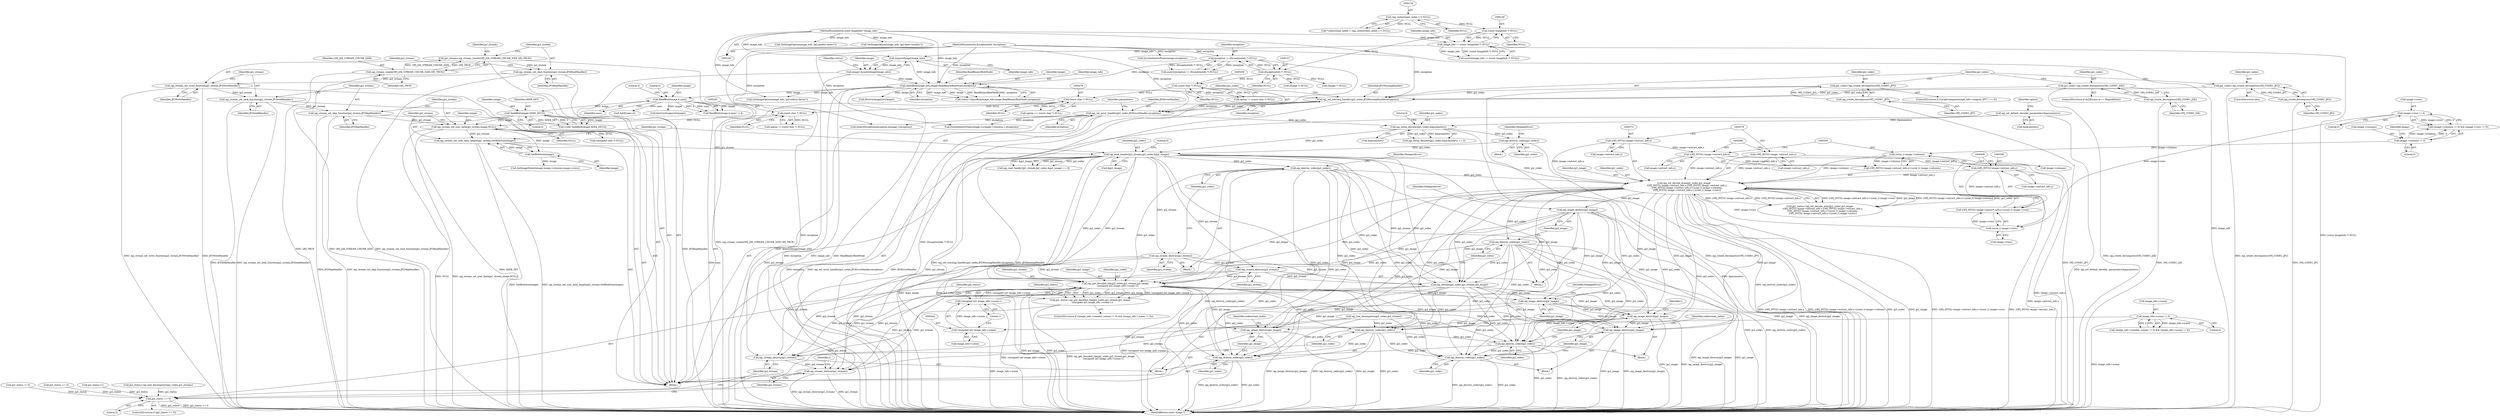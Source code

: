 digraph "0_ImageMagick_acee073df34aa4d491bf5cb74d3a15fc80f0a3aa@pointer" {
"1000438" [label="(Call,opj_get_decoded_tile(jp2_codec,jp2_stream,jp2_image,\n      (unsigned int) image_info->scene-1))"];
"1000367" [label="(Call,opj_set_decode_area(jp2_codec,jp2_image,\n        (OPJ_INT32) image->extract_info.x,(OPJ_INT32) image->extract_info.y,\n        (OPJ_INT32) image->extract_info.x+(ssize_t) image->columns,\n        (OPJ_INT32) image->extract_info.y+(ssize_t) image->rows))"];
"1000344" [label="(Call,opj_destroy_codec(jp2_codec))"];
"1000335" [label="(Call,opj_read_header(jp2_stream,jp2_codec,&jp2_image))"];
"1000329" [label="(Call,opj_stream_set_user_data_length(jp2_stream,GetBlobSize(image)))"];
"1000325" [label="(Call,opj_stream_set_user_data(jp2_stream,image,NULL))"];
"1000322" [label="(Call,opj_stream_set_skip_function(jp2_stream,JP2SkipHandler))"];
"1000319" [label="(Call,opj_stream_set_seek_function(jp2_stream,JP2SeekHandler))"];
"1000316" [label="(Call,opj_stream_set_write_function(jp2_stream,JP2WriteHandler))"];
"1000313" [label="(Call,opj_stream_set_read_function(jp2_stream,JP2ReadHandler))"];
"1000308" [label="(Call,jp2_stream=opj_stream_create(OPJ_J2K_STREAM_CHUNK_SIZE,OPJ_TRUE))"];
"1000310" [label="(Call,opj_stream_create(OPJ_J2K_STREAM_CHUNK_SIZE,OPJ_TRUE))"];
"1000207" [label="(Call,SeekBlob(image,SEEK_SET,0))"];
"1000191" [label="(Call,ReadBlob(image,4,sans))"];
"1000171" [label="(Call,OpenBlob(image_info,image,ReadBinaryBlobMode,exception))"];
"1000167" [label="(Call,AcquireImage(image_info))"];
"1000127" [label="(Call,image_info != (const ImageInfo *) NULL)"];
"1000106" [label="(MethodParameterIn,const ImageInfo *image_info)"];
"1000129" [label="(Call,(const ImageInfo *) NULL)"];
"1000117" [label="(Call,(opj_codestream_index_t *) NULL)"];
"1000165" [label="(Call,image=AcquireImage(image_info))"];
"1000154" [label="(Call,exception != (ExceptionInfo *) NULL)"];
"1000107" [label="(MethodParameterIn,ExceptionInfo *exception)"];
"1000156" [label="(Call,(ExceptionInfo *) NULL)"];
"1000286" [label="(Call,(const char *) NULL)"];
"1000275" [label="(Call,(const char *) NULL)"];
"1000258" [label="(Call,(const char *) NULL)"];
"1000331" [label="(Call,GetBlobSize(image))"];
"1000297" [label="(Call,opj_setup_decoder(jp2_codec,&parameters))"];
"1000243" [label="(Call,opj_set_error_handler(jp2_codec,JP2ErrorHandler,exception))"];
"1000239" [label="(Call,opj_set_warning_handler(jp2_codec,JP2WarningHandler,exception))"];
"1000235" [label="(Call,jp2_codec=opj_create_decompress(OPJ_CODEC_JP2))"];
"1000237" [label="(Call,opj_create_decompress(OPJ_CODEC_JP2))"];
"1000230" [label="(Call,jp2_codec=opj_create_decompress(OPJ_CODEC_J2K))"];
"1000232" [label="(Call,opj_create_decompress(OPJ_CODEC_J2K))"];
"1000219" [label="(Call,jp2_codec=opj_create_decompress(OPJ_CODEC_JPT))"];
"1000221" [label="(Call,opj_create_decompress(OPJ_CODEC_JPT))"];
"1000247" [label="(Call,opj_set_default_decoder_parameters(&parameters))"];
"1000303" [label="(Call,opj_destroy_codec(jp2_codec))"];
"1000370" [label="(Call,(OPJ_INT32) image->extract_info.x)"];
"1000385" [label="(Call,(OPJ_INT32) image->extract_info.x)"];
"1000377" [label="(Call,(OPJ_INT32) image->extract_info.y)"];
"1000398" [label="(Call,(OPJ_INT32) image->extract_info.y)"];
"1000392" [label="(Call,(ssize_t) image->columns)"];
"1000354" [label="(Call,image->columns != 0)"];
"1000405" [label="(Call,(ssize_t) image->rows)"];
"1000359" [label="(Call,image->rows != 0)"];
"1000417" [label="(Call,opj_destroy_codec(jp2_codec))"];
"1000342" [label="(Call,opj_stream_destroy(jp2_stream))"];
"1000415" [label="(Call,opj_stream_destroy(jp2_stream))"];
"1000419" [label="(Call,opj_image_destroy(jp2_image))"];
"1000442" [label="(Call,(unsigned int) image_info->scene-1)"];
"1000443" [label="(Call,(unsigned int) image_info->scene)"];
"1000431" [label="(Call,image_info->scene != 0)"];
"1000436" [label="(Call,jp2_status=opj_get_decoded_tile(jp2_codec,jp2_stream,jp2_image,\n      (unsigned int) image_info->scene-1))"];
"1000473" [label="(Call,jp2_status == 0)"];
"1000477" [label="(Call,opj_stream_destroy(jp2_stream))"];
"1000486" [label="(Call,opj_stream_destroy(jp2_stream))"];
"1000479" [label="(Call,opj_destroy_codec(jp2_codec))"];
"1000587" [label="(Call,opj_destroy_codec(jp2_codec))"];
"1000735" [label="(Call,opj_destroy_codec(jp2_codec))"];
"1000992" [label="(Call,opj_destroy_codec(jp2_codec))"];
"1000481" [label="(Call,opj_image_destroy(jp2_image))"];
"1000589" [label="(Call,opj_image_destroy(jp2_image))"];
"1000737" [label="(Call,opj_image_destroy(jp2_image))"];
"1000994" [label="(Call,opj_image_destroy(jp2_image))"];
"1000224" [label="(ControlStructure,if (IsJ2K(sans,4) != MagickFalse))"];
"1000400" [label="(Call,image->extract_info.y)"];
"1000241" [label="(Identifier,JP2WarningHandler)"];
"1000438" [label="(Call,opj_get_decoded_tile(jp2_codec,jp2_stream,jp2_image,\n      (unsigned int) image_info->scene-1))"];
"1000385" [label="(Call,(OPJ_INT32) image->extract_info.x)"];
"1000226" [label="(Call,IsJ2K(sans,4))"];
"1000275" [label="(Call,(const char *) NULL)"];
"1000359" [label="(Call,image->rows != 0)"];
"1000443" [label="(Call,(unsigned int) image_info->scene)"];
"1000277" [label="(Identifier,NULL)"];
"1000420" [label="(Identifier,jp2_image)"];
"1000252" [label="(Call,GetImageOption(image_info,\"jp2:reduce-factor\"))"];
"1000367" [label="(Call,opj_set_decode_area(jp2_codec,jp2_image,\n        (OPJ_INT32) image->extract_info.x,(OPJ_INT32) image->extract_info.y,\n        (OPJ_INT32) image->extract_info.x+(ssize_t) image->columns,\n        (OPJ_INT32) image->extract_info.y+(ssize_t) image->rows))"];
"1000416" [label="(Identifier,jp2_stream)"];
"1000166" [label="(Identifier,image)"];
"1000484" [label="(Identifier,DelegateError)"];
"1000335" [label="(Call,opj_read_header(jp2_stream,jp2_codec,&jp2_image))"];
"1000630" [label="(Call,SetImageExtent(image,image->columns,image->rows))"];
"1000738" [label="(Identifier,jp2_image)"];
"1000417" [label="(Call,opj_destroy_codec(jp2_codec))"];
"1000129" [label="(Call,(const ImageInfo *) NULL)"];
"1000369" [label="(Identifier,jp2_image)"];
"1000442" [label="(Call,(unsigned int) image_info->scene-1)"];
"1000704" [label="(Call,(unsigned char *) NULL)"];
"1000183" [label="(Call,DestroyImageList(image))"];
"1000127" [label="(Call,image_info != (const ImageInfo *) NULL)"];
"1000472" [label="(ControlStructure,if (jp2_status == 0))"];
"1000302" [label="(Block,)"];
"1001006" [label="(MethodReturn,static Image *)"];
"1000301" [label="(Literal,0)"];
"1000405" [label="(Call,(ssize_t) image->rows)"];
"1000233" [label="(Identifier,OPJ_CODEC_J2K)"];
"1000432" [label="(Call,image_info->scene)"];
"1000994" [label="(Call,opj_image_destroy(jp2_image))"];
"1000332" [label="(Identifier,image)"];
"1000260" [label="(Identifier,NULL)"];
"1000473" [label="(Call,jp2_status == 0)"];
"1000736" [label="(Identifier,jp2_codec)"];
"1000175" [label="(Identifier,exception)"];
"1000298" [label="(Identifier,jp2_codec)"];
"1000297" [label="(Call,opj_setup_decoder(jp2_codec,&parameters))"];
"1000312" [label="(Identifier,OPJ_TRUE)"];
"1000325" [label="(Call,opj_stream_set_user_data(jp2_stream,image,NULL))"];
"1000308" [label="(Call,jp2_stream=opj_stream_create(OPJ_J2K_STREAM_CHUNK_SIZE,OPJ_TRUE))"];
"1000355" [label="(Call,image->columns)"];
"1000172" [label="(Identifier,image_info)"];
"1000246" [label="(Identifier,exception)"];
"1000486" [label="(Call,opj_stream_destroy(jp2_stream))"];
"1000322" [label="(Call,opj_stream_set_skip_function(jp2_stream,JP2SkipHandler))"];
"1000316" [label="(Call,opj_stream_set_write_function(jp2_stream,JP2WriteHandler))"];
"1000131" [label="(Identifier,NULL)"];
"1000222" [label="(Identifier,OPJ_CODEC_JPT)"];
"1000199" [label="(Call,DestroyImageList(image))"];
"1000165" [label="(Call,image=AcquireImage(image_info))"];
"1000209" [label="(Identifier,SEEK_SET)"];
"1000173" [label="(Identifier,image)"];
"1000258" [label="(Call,(const char *) NULL)"];
"1000361" [label="(Identifier,image)"];
"1000330" [label="(Identifier,jp2_stream)"];
"1000299" [label="(Call,&parameters)"];
"1000734" [label="(Block,)"];
"1000194" [label="(Identifier,sans)"];
"1000336" [label="(Identifier,jp2_stream)"];
"1000329" [label="(Call,opj_stream_set_user_data_length(jp2_stream,GetBlobSize(image)))"];
"1000168" [label="(Identifier,image_info)"];
"1000324" [label="(Identifier,JP2SkipHandler)"];
"1000480" [label="(Identifier,jp2_codec)"];
"1000286" [label="(Call,(const char *) NULL)"];
"1000115" [label="(Call,*codestream_index = (opj_codestream_index_t *) NULL)"];
"1000424" [label="(ControlStructure,if ((image_info->number_scenes != 0) && (image_info->scene != 0)))"];
"1000119" [label="(Identifier,NULL)"];
"1000230" [label="(Call,jp2_codec=opj_create_decompress(OPJ_CODEC_J2K))"];
"1000439" [label="(Identifier,jp2_codec)"];
"1000191" [label="(Call,ReadBlob(image,4,sans))"];
"1000327" [label="(Identifier,image)"];
"1000418" [label="(Identifier,jp2_codec)"];
"1000415" [label="(Call,opj_stream_destroy(jp2_stream))"];
"1000419" [label="(Call,opj_image_destroy(jp2_image))"];
"1000392" [label="(Call,(ssize_t) image->columns)"];
"1000341" [label="(Block,)"];
"1000588" [label="(Identifier,jp2_codec)"];
"1000500" [label="(Identifier,i)"];
"1000345" [label="(Identifier,jp2_codec)"];
"1000117" [label="(Call,(opj_codestream_index_t *) NULL)"];
"1000107" [label="(MethodParameterIn,ExceptionInfo *exception)"];
"1000384" [label="(Call,(OPJ_INT32) image->extract_info.x+(ssize_t) image->columns)"];
"1000235" [label="(Call,jp2_codec=opj_create_decompress(OPJ_CODEC_JP2))"];
"1000387" [label="(Call,image->extract_info.x)"];
"1000323" [label="(Identifier,jp2_stream)"];
"1000326" [label="(Identifier,jp2_stream)"];
"1000284" [label="(Call,option != (const char *) NULL)"];
"1000245" [label="(Identifier,JP2ErrorHandler)"];
"1000242" [label="(Identifier,exception)"];
"1000306" [label="(Identifier,DelegateError)"];
"1000437" [label="(Identifier,jp2_status)"];
"1000741" [label="(Identifier,codestream_index)"];
"1000153" [label="(Call,assert(exception != (ExceptionInfo *) NULL))"];
"1000303" [label="(Call,opj_destroy_codec(jp2_codec))"];
"1000232" [label="(Call,opj_create_decompress(OPJ_CODEC_J2K))"];
"1000154" [label="(Call,exception != (ExceptionInfo *) NULL)"];
"1000334" [label="(Call,opj_read_header(jp2_stream,jp2_codec,&jp2_image) == 0)"];
"1000448" [label="(Literal,1)"];
"1000474" [label="(Identifier,jp2_status)"];
"1000586" [label="(Block,)"];
"1000643" [label="(Call,InheritException(exception,&image->exception))"];
"1000971" [label="(Call,SyncAuthenticPixels(image,exception))"];
"1000459" [label="(Call,opj_decode(jp2_codec,jp2_stream,jp2_image))"];
"1000169" [label="(Call,status=OpenBlob(image_info,image,ReadBinaryBlobMode,exception))"];
"1000379" [label="(Call,image->extract_info.y)"];
"1000737" [label="(Call,opj_image_destroy(jp2_image))"];
"1000190" [label="(Call,ReadBlob(image,4,sans) != 4)"];
"1000440" [label="(Identifier,jp2_stream)"];
"1000995" [label="(Identifier,jp2_image)"];
"1000476" [label="(Block,)"];
"1000186" [label="(Call,(Image *) NULL)"];
"1000411" [label="(Call,jp2_status == 0)"];
"1000309" [label="(Identifier,jp2_stream)"];
"1000435" [label="(Literal,0)"];
"1000195" [label="(Literal,4)"];
"1000342" [label="(Call,opj_stream_destroy(jp2_stream))"];
"1000343" [label="(Identifier,jp2_stream)"];
"1000314" [label="(Identifier,jp2_stream)"];
"1000155" [label="(Identifier,exception)"];
"1000337" [label="(Identifier,jp2_codec)"];
"1000998" [label="(Identifier,codestream_index)"];
"1000377" [label="(Call,(OPJ_INT32) image->extract_info.y)"];
"1000269" [label="(Call,GetImageOption(image_info,\"jp2:quality-layers\"))"];
"1000315" [label="(Identifier,JP2ReadHandler)"];
"1000441" [label="(Identifier,jp2_image)"];
"1000344" [label="(Call,opj_destroy_codec(jp2_codec))"];
"1000240" [label="(Identifier,jp2_codec)"];
"1000234" [label="(ControlStructure,else)"];
"1000211" [label="(ControlStructure,if (LocaleCompare(image_info->magick,\"JPT\") == 0))"];
"1000108" [label="(Block,)"];
"1000475" [label="(Literal,0)"];
"1000126" [label="(Call,assert(image_info != (const ImageInfo *) NULL))"];
"1000248" [label="(Call,&parameters)"];
"1000587" [label="(Call,opj_destroy_codec(jp2_codec))"];
"1000318" [label="(Identifier,JP2WriteHandler)"];
"1000244" [label="(Identifier,jp2_codec)"];
"1000363" [label="(Literal,0)"];
"1000478" [label="(Identifier,jp2_stream)"];
"1000431" [label="(Call,image_info->scene != 0)"];
"1000407" [label="(Call,image->rows)"];
"1000170" [label="(Identifier,status)"];
"1000490" [label="(Identifier,i)"];
"1000158" [label="(Identifier,NULL)"];
"1000479" [label="(Call,opj_destroy_codec(jp2_codec))"];
"1000349" [label="(Call,jp2_status=1)"];
"1000238" [label="(Identifier,OPJ_CODEC_JP2)"];
"1000445" [label="(Call,image_info->scene)"];
"1000304" [label="(Identifier,jp2_codec)"];
"1000365" [label="(Call,jp2_status=opj_set_decode_area(jp2_codec,jp2_image,\n        (OPJ_INT32) image->extract_info.x,(OPJ_INT32) image->extract_info.y,\n        (OPJ_INT32) image->extract_info.x+(ssize_t) image->columns,\n        (OPJ_INT32) image->extract_info.y+(ssize_t) image->rows))"];
"1000467" [label="(Call,jp2_status=opj_end_decompress(jp2_codec,jp2_stream))"];
"1000394" [label="(Call,image->columns)"];
"1000193" [label="(Literal,4)"];
"1000590" [label="(Identifier,jp2_image)"];
"1000207" [label="(Call,SeekBlob(image,SEEK_SET,0))"];
"1000320" [label="(Identifier,jp2_stream)"];
"1000347" [label="(Identifier,DelegateError)"];
"1000414" [label="(Block,)"];
"1000992" [label="(Call,opj_destroy_codec(jp2_codec))"];
"1000288" [label="(Identifier,NULL)"];
"1000338" [label="(Call,&jp2_image)"];
"1000464" [label="(Call,jp2_status != 0)"];
"1000192" [label="(Identifier,image)"];
"1000239" [label="(Call,opj_set_warning_handler(jp2_codec,JP2WarningHandler,exception))"];
"1000477" [label="(Call,opj_stream_destroy(jp2_stream))"];
"1000280" [label="(Call,GetImageOption(image_info,\"jp2:layer-number\"))"];
"1000128" [label="(Identifier,image_info)"];
"1000156" [label="(Call,(ExceptionInfo *) NULL)"];
"1000321" [label="(Identifier,JP2SeekHandler)"];
"1000372" [label="(Call,image->extract_info.x)"];
"1000589" [label="(Call,opj_image_destroy(jp2_image))"];
"1000220" [label="(Identifier,jp2_codec)"];
"1000436" [label="(Call,jp2_status=opj_get_decoded_tile(jp2_codec,jp2_stream,jp2_image,\n      (unsigned int) image_info->scene-1))"];
"1000313" [label="(Call,opj_stream_set_read_function(jp2_stream,JP2ReadHandler))"];
"1000469" [label="(Call,opj_end_decompress(jp2_codec,jp2_stream))"];
"1000210" [label="(Literal,0)"];
"1000368" [label="(Identifier,jp2_codec)"];
"1000993" [label="(Identifier,jp2_codec)"];
"1000296" [label="(Call,opj_setup_decoder(jp2_codec,&parameters) == 0)"];
"1000247" [label="(Call,opj_set_default_decoder_parameters(&parameters))"];
"1000354" [label="(Call,image->columns != 0)"];
"1000174" [label="(Identifier,ReadBinaryBlobMode)"];
"1000251" [label="(Identifier,option)"];
"1000256" [label="(Call,option != (const char *) NULL)"];
"1000219" [label="(Call,jp2_codec=opj_create_decompress(OPJ_CODEC_JPT))"];
"1000171" [label="(Call,OpenBlob(image_info,image,ReadBinaryBlobMode,exception))"];
"1000311" [label="(Identifier,OPJ_J2K_STREAM_CHUNK_SIZE)"];
"1000397" [label="(Call,(OPJ_INT32) image->extract_info.y+(ssize_t) image->rows)"];
"1000205" [label="(Call,(void) SeekBlob(image,SEEK_SET,0))"];
"1000735" [label="(Call,opj_destroy_codec(jp2_codec))"];
"1000236" [label="(Identifier,jp2_codec)"];
"1000328" [label="(Identifier,NULL)"];
"1000249" [label="(Identifier,parameters)"];
"1000487" [label="(Identifier,jp2_stream)"];
"1000370" [label="(Call,(OPJ_INT32) image->extract_info.x)"];
"1000106" [label="(MethodParameterIn,const ImageInfo *image_info)"];
"1000273" [label="(Call,option == (const char *) NULL)"];
"1000358" [label="(Literal,0)"];
"1000231" [label="(Identifier,jp2_codec)"];
"1000221" [label="(Call,opj_create_decompress(OPJ_CODEC_JPT))"];
"1000425" [label="(Call,(image_info->number_scenes != 0) && (image_info->scene != 0))"];
"1000237" [label="(Call,opj_create_decompress(OPJ_CODEC_JP2))"];
"1000763" [label="(Call,GetAuthenticPixels(image,0,y,image->columns,1,exception))"];
"1000331" [label="(Call,GetBlobSize(image))"];
"1000319" [label="(Call,opj_stream_set_seek_function(jp2_stream,JP2SeekHandler))"];
"1000482" [label="(Identifier,jp2_image)"];
"1000243" [label="(Call,opj_set_error_handler(jp2_codec,JP2ErrorHandler,exception))"];
"1000340" [label="(Literal,0)"];
"1000398" [label="(Call,(OPJ_INT32) image->extract_info.y)"];
"1000317" [label="(Identifier,jp2_stream)"];
"1000360" [label="(Call,image->rows)"];
"1000208" [label="(Identifier,image)"];
"1000422" [label="(Identifier,DelegateError)"];
"1000353" [label="(Call,(image->columns != 0) && (image->rows != 0))"];
"1000202" [label="(Call,(Image *) NULL)"];
"1000481" [label="(Call,opj_image_destroy(jp2_image))"];
"1000167" [label="(Call,AcquireImage(image_info))"];
"1000310" [label="(Call,opj_stream_create(OPJ_J2K_STREAM_CHUNK_SIZE,OPJ_TRUE))"];
"1000438" -> "1000436"  [label="AST: "];
"1000438" -> "1000442"  [label="CFG: "];
"1000439" -> "1000438"  [label="AST: "];
"1000440" -> "1000438"  [label="AST: "];
"1000441" -> "1000438"  [label="AST: "];
"1000442" -> "1000438"  [label="AST: "];
"1000436" -> "1000438"  [label="CFG: "];
"1000438" -> "1001006"  [label="DDG: (unsigned int) image_info->scene-1"];
"1000438" -> "1001006"  [label="DDG: jp2_image"];
"1000438" -> "1001006"  [label="DDG: jp2_codec"];
"1000438" -> "1000436"  [label="DDG: jp2_codec"];
"1000438" -> "1000436"  [label="DDG: jp2_stream"];
"1000438" -> "1000436"  [label="DDG: jp2_image"];
"1000438" -> "1000436"  [label="DDG: (unsigned int) image_info->scene-1"];
"1000367" -> "1000438"  [label="DDG: jp2_codec"];
"1000367" -> "1000438"  [label="DDG: jp2_image"];
"1000417" -> "1000438"  [label="DDG: jp2_codec"];
"1000344" -> "1000438"  [label="DDG: jp2_codec"];
"1000335" -> "1000438"  [label="DDG: jp2_codec"];
"1000335" -> "1000438"  [label="DDG: jp2_stream"];
"1000342" -> "1000438"  [label="DDG: jp2_stream"];
"1000415" -> "1000438"  [label="DDG: jp2_stream"];
"1000419" -> "1000438"  [label="DDG: jp2_image"];
"1000442" -> "1000438"  [label="DDG: (unsigned int) image_info->scene"];
"1000442" -> "1000438"  [label="DDG: 1"];
"1000438" -> "1000477"  [label="DDG: jp2_stream"];
"1000438" -> "1000479"  [label="DDG: jp2_codec"];
"1000438" -> "1000481"  [label="DDG: jp2_image"];
"1000438" -> "1000486"  [label="DDG: jp2_stream"];
"1000438" -> "1000587"  [label="DDG: jp2_codec"];
"1000438" -> "1000589"  [label="DDG: jp2_image"];
"1000438" -> "1000735"  [label="DDG: jp2_codec"];
"1000438" -> "1000737"  [label="DDG: jp2_image"];
"1000438" -> "1000992"  [label="DDG: jp2_codec"];
"1000438" -> "1000994"  [label="DDG: jp2_image"];
"1000367" -> "1000365"  [label="AST: "];
"1000367" -> "1000397"  [label="CFG: "];
"1000368" -> "1000367"  [label="AST: "];
"1000369" -> "1000367"  [label="AST: "];
"1000370" -> "1000367"  [label="AST: "];
"1000377" -> "1000367"  [label="AST: "];
"1000384" -> "1000367"  [label="AST: "];
"1000397" -> "1000367"  [label="AST: "];
"1000365" -> "1000367"  [label="CFG: "];
"1000367" -> "1001006"  [label="DDG: jp2_image"];
"1000367" -> "1001006"  [label="DDG: (OPJ_INT32) image->extract_info.y+(ssize_t) image->rows"];
"1000367" -> "1001006"  [label="DDG: (OPJ_INT32) image->extract_info.y"];
"1000367" -> "1001006"  [label="DDG: (OPJ_INT32) image->extract_info.x"];
"1000367" -> "1001006"  [label="DDG: (OPJ_INT32) image->extract_info.x+(ssize_t) image->columns"];
"1000367" -> "1001006"  [label="DDG: jp2_codec"];
"1000367" -> "1000365"  [label="DDG: (OPJ_INT32) image->extract_info.y+(ssize_t) image->rows"];
"1000367" -> "1000365"  [label="DDG: jp2_image"];
"1000367" -> "1000365"  [label="DDG: (OPJ_INT32) image->extract_info.x+(ssize_t) image->columns"];
"1000367" -> "1000365"  [label="DDG: jp2_codec"];
"1000367" -> "1000365"  [label="DDG: (OPJ_INT32) image->extract_info.x"];
"1000367" -> "1000365"  [label="DDG: (OPJ_INT32) image->extract_info.y"];
"1000344" -> "1000367"  [label="DDG: jp2_codec"];
"1000335" -> "1000367"  [label="DDG: jp2_codec"];
"1000370" -> "1000367"  [label="DDG: image->extract_info.x"];
"1000385" -> "1000367"  [label="DDG: image->extract_info.x"];
"1000377" -> "1000367"  [label="DDG: image->extract_info.y"];
"1000398" -> "1000367"  [label="DDG: image->extract_info.y"];
"1000392" -> "1000367"  [label="DDG: image->columns"];
"1000405" -> "1000367"  [label="DDG: image->rows"];
"1000367" -> "1000417"  [label="DDG: jp2_codec"];
"1000367" -> "1000419"  [label="DDG: jp2_image"];
"1000367" -> "1000459"  [label="DDG: jp2_codec"];
"1000367" -> "1000459"  [label="DDG: jp2_image"];
"1000367" -> "1000479"  [label="DDG: jp2_codec"];
"1000367" -> "1000481"  [label="DDG: jp2_image"];
"1000367" -> "1000587"  [label="DDG: jp2_codec"];
"1000367" -> "1000589"  [label="DDG: jp2_image"];
"1000367" -> "1000735"  [label="DDG: jp2_codec"];
"1000367" -> "1000737"  [label="DDG: jp2_image"];
"1000367" -> "1000992"  [label="DDG: jp2_codec"];
"1000367" -> "1000994"  [label="DDG: jp2_image"];
"1000344" -> "1000341"  [label="AST: "];
"1000344" -> "1000345"  [label="CFG: "];
"1000345" -> "1000344"  [label="AST: "];
"1000347" -> "1000344"  [label="CFG: "];
"1000344" -> "1001006"  [label="DDG: opj_destroy_codec(jp2_codec)"];
"1000344" -> "1001006"  [label="DDG: jp2_codec"];
"1000335" -> "1000344"  [label="DDG: jp2_codec"];
"1000344" -> "1000459"  [label="DDG: jp2_codec"];
"1000344" -> "1000479"  [label="DDG: jp2_codec"];
"1000344" -> "1000587"  [label="DDG: jp2_codec"];
"1000344" -> "1000735"  [label="DDG: jp2_codec"];
"1000344" -> "1000992"  [label="DDG: jp2_codec"];
"1000335" -> "1000334"  [label="AST: "];
"1000335" -> "1000338"  [label="CFG: "];
"1000336" -> "1000335"  [label="AST: "];
"1000337" -> "1000335"  [label="AST: "];
"1000338" -> "1000335"  [label="AST: "];
"1000340" -> "1000335"  [label="CFG: "];
"1000335" -> "1001006"  [label="DDG: &jp2_image"];
"1000335" -> "1001006"  [label="DDG: jp2_codec"];
"1000335" -> "1000334"  [label="DDG: jp2_stream"];
"1000335" -> "1000334"  [label="DDG: jp2_codec"];
"1000335" -> "1000334"  [label="DDG: &jp2_image"];
"1000329" -> "1000335"  [label="DDG: jp2_stream"];
"1000297" -> "1000335"  [label="DDG: jp2_codec"];
"1000303" -> "1000335"  [label="DDG: jp2_codec"];
"1000335" -> "1000342"  [label="DDG: jp2_stream"];
"1000335" -> "1000415"  [label="DDG: jp2_stream"];
"1000335" -> "1000459"  [label="DDG: jp2_codec"];
"1000335" -> "1000459"  [label="DDG: jp2_stream"];
"1000335" -> "1000477"  [label="DDG: jp2_stream"];
"1000335" -> "1000479"  [label="DDG: jp2_codec"];
"1000335" -> "1000486"  [label="DDG: jp2_stream"];
"1000335" -> "1000587"  [label="DDG: jp2_codec"];
"1000335" -> "1000735"  [label="DDG: jp2_codec"];
"1000335" -> "1000992"  [label="DDG: jp2_codec"];
"1000329" -> "1000108"  [label="AST: "];
"1000329" -> "1000331"  [label="CFG: "];
"1000330" -> "1000329"  [label="AST: "];
"1000331" -> "1000329"  [label="AST: "];
"1000336" -> "1000329"  [label="CFG: "];
"1000329" -> "1001006"  [label="DDG: GetBlobSize(image)"];
"1000329" -> "1001006"  [label="DDG: opj_stream_set_user_data_length(jp2_stream,GetBlobSize(image))"];
"1000325" -> "1000329"  [label="DDG: jp2_stream"];
"1000331" -> "1000329"  [label="DDG: image"];
"1000325" -> "1000108"  [label="AST: "];
"1000325" -> "1000328"  [label="CFG: "];
"1000326" -> "1000325"  [label="AST: "];
"1000327" -> "1000325"  [label="AST: "];
"1000328" -> "1000325"  [label="AST: "];
"1000330" -> "1000325"  [label="CFG: "];
"1000325" -> "1001006"  [label="DDG: NULL"];
"1000325" -> "1001006"  [label="DDG: opj_stream_set_user_data(jp2_stream,image,NULL)"];
"1000322" -> "1000325"  [label="DDG: jp2_stream"];
"1000207" -> "1000325"  [label="DDG: image"];
"1000286" -> "1000325"  [label="DDG: NULL"];
"1000325" -> "1000331"  [label="DDG: image"];
"1000325" -> "1000704"  [label="DDG: NULL"];
"1000322" -> "1000108"  [label="AST: "];
"1000322" -> "1000324"  [label="CFG: "];
"1000323" -> "1000322"  [label="AST: "];
"1000324" -> "1000322"  [label="AST: "];
"1000326" -> "1000322"  [label="CFG: "];
"1000322" -> "1001006"  [label="DDG: JP2SkipHandler"];
"1000322" -> "1001006"  [label="DDG: opj_stream_set_skip_function(jp2_stream,JP2SkipHandler)"];
"1000319" -> "1000322"  [label="DDG: jp2_stream"];
"1000319" -> "1000108"  [label="AST: "];
"1000319" -> "1000321"  [label="CFG: "];
"1000320" -> "1000319"  [label="AST: "];
"1000321" -> "1000319"  [label="AST: "];
"1000323" -> "1000319"  [label="CFG: "];
"1000319" -> "1001006"  [label="DDG: opj_stream_set_seek_function(jp2_stream,JP2SeekHandler)"];
"1000319" -> "1001006"  [label="DDG: JP2SeekHandler"];
"1000316" -> "1000319"  [label="DDG: jp2_stream"];
"1000316" -> "1000108"  [label="AST: "];
"1000316" -> "1000318"  [label="CFG: "];
"1000317" -> "1000316"  [label="AST: "];
"1000318" -> "1000316"  [label="AST: "];
"1000320" -> "1000316"  [label="CFG: "];
"1000316" -> "1001006"  [label="DDG: JP2WriteHandler"];
"1000316" -> "1001006"  [label="DDG: opj_stream_set_write_function(jp2_stream,JP2WriteHandler)"];
"1000313" -> "1000316"  [label="DDG: jp2_stream"];
"1000313" -> "1000108"  [label="AST: "];
"1000313" -> "1000315"  [label="CFG: "];
"1000314" -> "1000313"  [label="AST: "];
"1000315" -> "1000313"  [label="AST: "];
"1000317" -> "1000313"  [label="CFG: "];
"1000313" -> "1001006"  [label="DDG: JP2ReadHandler"];
"1000313" -> "1001006"  [label="DDG: opj_stream_set_read_function(jp2_stream,JP2ReadHandler)"];
"1000308" -> "1000313"  [label="DDG: jp2_stream"];
"1000308" -> "1000108"  [label="AST: "];
"1000308" -> "1000310"  [label="CFG: "];
"1000309" -> "1000308"  [label="AST: "];
"1000310" -> "1000308"  [label="AST: "];
"1000314" -> "1000308"  [label="CFG: "];
"1000308" -> "1001006"  [label="DDG: opj_stream_create(OPJ_J2K_STREAM_CHUNK_SIZE,OPJ_TRUE)"];
"1000310" -> "1000308"  [label="DDG: OPJ_J2K_STREAM_CHUNK_SIZE"];
"1000310" -> "1000308"  [label="DDG: OPJ_TRUE"];
"1000310" -> "1000312"  [label="CFG: "];
"1000311" -> "1000310"  [label="AST: "];
"1000312" -> "1000310"  [label="AST: "];
"1000310" -> "1001006"  [label="DDG: OPJ_TRUE"];
"1000310" -> "1001006"  [label="DDG: OPJ_J2K_STREAM_CHUNK_SIZE"];
"1000207" -> "1000205"  [label="AST: "];
"1000207" -> "1000210"  [label="CFG: "];
"1000208" -> "1000207"  [label="AST: "];
"1000209" -> "1000207"  [label="AST: "];
"1000210" -> "1000207"  [label="AST: "];
"1000205" -> "1000207"  [label="CFG: "];
"1000207" -> "1001006"  [label="DDG: SEEK_SET"];
"1000207" -> "1000205"  [label="DDG: image"];
"1000207" -> "1000205"  [label="DDG: SEEK_SET"];
"1000207" -> "1000205"  [label="DDG: 0"];
"1000191" -> "1000207"  [label="DDG: image"];
"1000191" -> "1000190"  [label="AST: "];
"1000191" -> "1000194"  [label="CFG: "];
"1000192" -> "1000191"  [label="AST: "];
"1000193" -> "1000191"  [label="AST: "];
"1000194" -> "1000191"  [label="AST: "];
"1000195" -> "1000191"  [label="CFG: "];
"1000191" -> "1001006"  [label="DDG: sans"];
"1000191" -> "1000190"  [label="DDG: image"];
"1000191" -> "1000190"  [label="DDG: 4"];
"1000191" -> "1000190"  [label="DDG: sans"];
"1000171" -> "1000191"  [label="DDG: image"];
"1000191" -> "1000199"  [label="DDG: image"];
"1000191" -> "1000226"  [label="DDG: sans"];
"1000171" -> "1000169"  [label="AST: "];
"1000171" -> "1000175"  [label="CFG: "];
"1000172" -> "1000171"  [label="AST: "];
"1000173" -> "1000171"  [label="AST: "];
"1000174" -> "1000171"  [label="AST: "];
"1000175" -> "1000171"  [label="AST: "];
"1000169" -> "1000171"  [label="CFG: "];
"1000171" -> "1001006"  [label="DDG: image_info"];
"1000171" -> "1001006"  [label="DDG: exception"];
"1000171" -> "1001006"  [label="DDG: ReadBinaryBlobMode"];
"1000171" -> "1000169"  [label="DDG: image_info"];
"1000171" -> "1000169"  [label="DDG: image"];
"1000171" -> "1000169"  [label="DDG: ReadBinaryBlobMode"];
"1000171" -> "1000169"  [label="DDG: exception"];
"1000167" -> "1000171"  [label="DDG: image_info"];
"1000106" -> "1000171"  [label="DDG: image_info"];
"1000165" -> "1000171"  [label="DDG: image"];
"1000154" -> "1000171"  [label="DDG: exception"];
"1000107" -> "1000171"  [label="DDG: exception"];
"1000171" -> "1000183"  [label="DDG: image"];
"1000171" -> "1000239"  [label="DDG: exception"];
"1000171" -> "1000252"  [label="DDG: image_info"];
"1000167" -> "1000165"  [label="AST: "];
"1000167" -> "1000168"  [label="CFG: "];
"1000168" -> "1000167"  [label="AST: "];
"1000165" -> "1000167"  [label="CFG: "];
"1000167" -> "1000165"  [label="DDG: image_info"];
"1000127" -> "1000167"  [label="DDG: image_info"];
"1000106" -> "1000167"  [label="DDG: image_info"];
"1000127" -> "1000126"  [label="AST: "];
"1000127" -> "1000129"  [label="CFG: "];
"1000128" -> "1000127"  [label="AST: "];
"1000129" -> "1000127"  [label="AST: "];
"1000126" -> "1000127"  [label="CFG: "];
"1000127" -> "1001006"  [label="DDG: (const ImageInfo *) NULL"];
"1000127" -> "1000126"  [label="DDG: image_info"];
"1000127" -> "1000126"  [label="DDG: (const ImageInfo *) NULL"];
"1000106" -> "1000127"  [label="DDG: image_info"];
"1000129" -> "1000127"  [label="DDG: NULL"];
"1000106" -> "1000105"  [label="AST: "];
"1000106" -> "1001006"  [label="DDG: image_info"];
"1000106" -> "1000252"  [label="DDG: image_info"];
"1000106" -> "1000269"  [label="DDG: image_info"];
"1000106" -> "1000280"  [label="DDG: image_info"];
"1000129" -> "1000131"  [label="CFG: "];
"1000130" -> "1000129"  [label="AST: "];
"1000131" -> "1000129"  [label="AST: "];
"1000117" -> "1000129"  [label="DDG: NULL"];
"1000129" -> "1000156"  [label="DDG: NULL"];
"1000117" -> "1000115"  [label="AST: "];
"1000117" -> "1000119"  [label="CFG: "];
"1000118" -> "1000117"  [label="AST: "];
"1000119" -> "1000117"  [label="AST: "];
"1000115" -> "1000117"  [label="CFG: "];
"1000117" -> "1000115"  [label="DDG: NULL"];
"1000165" -> "1000108"  [label="AST: "];
"1000166" -> "1000165"  [label="AST: "];
"1000170" -> "1000165"  [label="CFG: "];
"1000165" -> "1001006"  [label="DDG: AcquireImage(image_info)"];
"1000154" -> "1000153"  [label="AST: "];
"1000154" -> "1000156"  [label="CFG: "];
"1000155" -> "1000154"  [label="AST: "];
"1000156" -> "1000154"  [label="AST: "];
"1000153" -> "1000154"  [label="CFG: "];
"1000154" -> "1001006"  [label="DDG: (ExceptionInfo *) NULL"];
"1000154" -> "1000153"  [label="DDG: exception"];
"1000154" -> "1000153"  [label="DDG: (ExceptionInfo *) NULL"];
"1000107" -> "1000154"  [label="DDG: exception"];
"1000156" -> "1000154"  [label="DDG: NULL"];
"1000107" -> "1000105"  [label="AST: "];
"1000107" -> "1001006"  [label="DDG: exception"];
"1000107" -> "1000239"  [label="DDG: exception"];
"1000107" -> "1000243"  [label="DDG: exception"];
"1000107" -> "1000643"  [label="DDG: exception"];
"1000107" -> "1000763"  [label="DDG: exception"];
"1000107" -> "1000971"  [label="DDG: exception"];
"1000156" -> "1000158"  [label="CFG: "];
"1000157" -> "1000156"  [label="AST: "];
"1000158" -> "1000156"  [label="AST: "];
"1000156" -> "1000186"  [label="DDG: NULL"];
"1000156" -> "1000202"  [label="DDG: NULL"];
"1000156" -> "1000258"  [label="DDG: NULL"];
"1000286" -> "1000284"  [label="AST: "];
"1000286" -> "1000288"  [label="CFG: "];
"1000287" -> "1000286"  [label="AST: "];
"1000288" -> "1000286"  [label="AST: "];
"1000284" -> "1000286"  [label="CFG: "];
"1000286" -> "1000284"  [label="DDG: NULL"];
"1000275" -> "1000286"  [label="DDG: NULL"];
"1000275" -> "1000273"  [label="AST: "];
"1000275" -> "1000277"  [label="CFG: "];
"1000276" -> "1000275"  [label="AST: "];
"1000277" -> "1000275"  [label="AST: "];
"1000273" -> "1000275"  [label="CFG: "];
"1000275" -> "1000273"  [label="DDG: NULL"];
"1000258" -> "1000275"  [label="DDG: NULL"];
"1000258" -> "1000256"  [label="AST: "];
"1000258" -> "1000260"  [label="CFG: "];
"1000259" -> "1000258"  [label="AST: "];
"1000260" -> "1000258"  [label="AST: "];
"1000256" -> "1000258"  [label="CFG: "];
"1000258" -> "1000256"  [label="DDG: NULL"];
"1000331" -> "1000332"  [label="CFG: "];
"1000332" -> "1000331"  [label="AST: "];
"1000331" -> "1000630"  [label="DDG: image"];
"1000297" -> "1000296"  [label="AST: "];
"1000297" -> "1000299"  [label="CFG: "];
"1000298" -> "1000297"  [label="AST: "];
"1000299" -> "1000297"  [label="AST: "];
"1000301" -> "1000297"  [label="CFG: "];
"1000297" -> "1001006"  [label="DDG: &parameters"];
"1000297" -> "1000296"  [label="DDG: jp2_codec"];
"1000297" -> "1000296"  [label="DDG: &parameters"];
"1000243" -> "1000297"  [label="DDG: jp2_codec"];
"1000247" -> "1000297"  [label="DDG: &parameters"];
"1000297" -> "1000303"  [label="DDG: jp2_codec"];
"1000243" -> "1000108"  [label="AST: "];
"1000243" -> "1000246"  [label="CFG: "];
"1000244" -> "1000243"  [label="AST: "];
"1000245" -> "1000243"  [label="AST: "];
"1000246" -> "1000243"  [label="AST: "];
"1000249" -> "1000243"  [label="CFG: "];
"1000243" -> "1001006"  [label="DDG: JP2ErrorHandler"];
"1000243" -> "1001006"  [label="DDG: exception"];
"1000243" -> "1001006"  [label="DDG: opj_set_error_handler(jp2_codec,JP2ErrorHandler,exception)"];
"1000239" -> "1000243"  [label="DDG: jp2_codec"];
"1000239" -> "1000243"  [label="DDG: exception"];
"1000243" -> "1000643"  [label="DDG: exception"];
"1000243" -> "1000763"  [label="DDG: exception"];
"1000239" -> "1000108"  [label="AST: "];
"1000239" -> "1000242"  [label="CFG: "];
"1000240" -> "1000239"  [label="AST: "];
"1000241" -> "1000239"  [label="AST: "];
"1000242" -> "1000239"  [label="AST: "];
"1000244" -> "1000239"  [label="CFG: "];
"1000239" -> "1001006"  [label="DDG: opj_set_warning_handler(jp2_codec,JP2WarningHandler,exception)"];
"1000239" -> "1001006"  [label="DDG: JP2WarningHandler"];
"1000235" -> "1000239"  [label="DDG: jp2_codec"];
"1000230" -> "1000239"  [label="DDG: jp2_codec"];
"1000219" -> "1000239"  [label="DDG: jp2_codec"];
"1000235" -> "1000234"  [label="AST: "];
"1000235" -> "1000237"  [label="CFG: "];
"1000236" -> "1000235"  [label="AST: "];
"1000237" -> "1000235"  [label="AST: "];
"1000240" -> "1000235"  [label="CFG: "];
"1000235" -> "1001006"  [label="DDG: opj_create_decompress(OPJ_CODEC_JP2)"];
"1000237" -> "1000235"  [label="DDG: OPJ_CODEC_JP2"];
"1000237" -> "1000238"  [label="CFG: "];
"1000238" -> "1000237"  [label="AST: "];
"1000237" -> "1001006"  [label="DDG: OPJ_CODEC_JP2"];
"1000230" -> "1000224"  [label="AST: "];
"1000230" -> "1000232"  [label="CFG: "];
"1000231" -> "1000230"  [label="AST: "];
"1000232" -> "1000230"  [label="AST: "];
"1000240" -> "1000230"  [label="CFG: "];
"1000230" -> "1001006"  [label="DDG: opj_create_decompress(OPJ_CODEC_J2K)"];
"1000232" -> "1000230"  [label="DDG: OPJ_CODEC_J2K"];
"1000232" -> "1000233"  [label="CFG: "];
"1000233" -> "1000232"  [label="AST: "];
"1000232" -> "1001006"  [label="DDG: OPJ_CODEC_J2K"];
"1000219" -> "1000211"  [label="AST: "];
"1000219" -> "1000221"  [label="CFG: "];
"1000220" -> "1000219"  [label="AST: "];
"1000221" -> "1000219"  [label="AST: "];
"1000240" -> "1000219"  [label="CFG: "];
"1000219" -> "1001006"  [label="DDG: opj_create_decompress(OPJ_CODEC_JPT)"];
"1000221" -> "1000219"  [label="DDG: OPJ_CODEC_JPT"];
"1000221" -> "1000222"  [label="CFG: "];
"1000222" -> "1000221"  [label="AST: "];
"1000221" -> "1001006"  [label="DDG: OPJ_CODEC_JPT"];
"1000247" -> "1000108"  [label="AST: "];
"1000247" -> "1000248"  [label="CFG: "];
"1000248" -> "1000247"  [label="AST: "];
"1000251" -> "1000247"  [label="CFG: "];
"1000247" -> "1001006"  [label="DDG: opj_set_default_decoder_parameters(&parameters)"];
"1000303" -> "1000302"  [label="AST: "];
"1000303" -> "1000304"  [label="CFG: "];
"1000304" -> "1000303"  [label="AST: "];
"1000306" -> "1000303"  [label="CFG: "];
"1000303" -> "1001006"  [label="DDG: opj_destroy_codec(jp2_codec)"];
"1000370" -> "1000372"  [label="CFG: "];
"1000371" -> "1000370"  [label="AST: "];
"1000372" -> "1000370"  [label="AST: "];
"1000378" -> "1000370"  [label="CFG: "];
"1000370" -> "1000385"  [label="DDG: image->extract_info.x"];
"1000385" -> "1000384"  [label="AST: "];
"1000385" -> "1000387"  [label="CFG: "];
"1000386" -> "1000385"  [label="AST: "];
"1000387" -> "1000385"  [label="AST: "];
"1000393" -> "1000385"  [label="CFG: "];
"1000385" -> "1001006"  [label="DDG: image->extract_info.x"];
"1000385" -> "1000384"  [label="DDG: image->extract_info.x"];
"1000377" -> "1000379"  [label="CFG: "];
"1000378" -> "1000377"  [label="AST: "];
"1000379" -> "1000377"  [label="AST: "];
"1000386" -> "1000377"  [label="CFG: "];
"1000377" -> "1000398"  [label="DDG: image->extract_info.y"];
"1000398" -> "1000397"  [label="AST: "];
"1000398" -> "1000400"  [label="CFG: "];
"1000399" -> "1000398"  [label="AST: "];
"1000400" -> "1000398"  [label="AST: "];
"1000406" -> "1000398"  [label="CFG: "];
"1000398" -> "1001006"  [label="DDG: image->extract_info.y"];
"1000398" -> "1000397"  [label="DDG: image->extract_info.y"];
"1000392" -> "1000384"  [label="AST: "];
"1000392" -> "1000394"  [label="CFG: "];
"1000393" -> "1000392"  [label="AST: "];
"1000394" -> "1000392"  [label="AST: "];
"1000384" -> "1000392"  [label="CFG: "];
"1000392" -> "1000384"  [label="DDG: image->columns"];
"1000354" -> "1000392"  [label="DDG: image->columns"];
"1000354" -> "1000353"  [label="AST: "];
"1000354" -> "1000358"  [label="CFG: "];
"1000355" -> "1000354"  [label="AST: "];
"1000358" -> "1000354"  [label="AST: "];
"1000361" -> "1000354"  [label="CFG: "];
"1000353" -> "1000354"  [label="CFG: "];
"1000354" -> "1000353"  [label="DDG: image->columns"];
"1000354" -> "1000353"  [label="DDG: 0"];
"1000405" -> "1000397"  [label="AST: "];
"1000405" -> "1000407"  [label="CFG: "];
"1000406" -> "1000405"  [label="AST: "];
"1000407" -> "1000405"  [label="AST: "];
"1000397" -> "1000405"  [label="CFG: "];
"1000405" -> "1000397"  [label="DDG: image->rows"];
"1000359" -> "1000405"  [label="DDG: image->rows"];
"1000359" -> "1000353"  [label="AST: "];
"1000359" -> "1000363"  [label="CFG: "];
"1000360" -> "1000359"  [label="AST: "];
"1000363" -> "1000359"  [label="AST: "];
"1000353" -> "1000359"  [label="CFG: "];
"1000359" -> "1000353"  [label="DDG: image->rows"];
"1000359" -> "1000353"  [label="DDG: 0"];
"1000417" -> "1000414"  [label="AST: "];
"1000417" -> "1000418"  [label="CFG: "];
"1000418" -> "1000417"  [label="AST: "];
"1000420" -> "1000417"  [label="CFG: "];
"1000417" -> "1001006"  [label="DDG: jp2_codec"];
"1000417" -> "1001006"  [label="DDG: opj_destroy_codec(jp2_codec)"];
"1000417" -> "1000459"  [label="DDG: jp2_codec"];
"1000417" -> "1000479"  [label="DDG: jp2_codec"];
"1000417" -> "1000587"  [label="DDG: jp2_codec"];
"1000417" -> "1000735"  [label="DDG: jp2_codec"];
"1000417" -> "1000992"  [label="DDG: jp2_codec"];
"1000342" -> "1000341"  [label="AST: "];
"1000342" -> "1000343"  [label="CFG: "];
"1000343" -> "1000342"  [label="AST: "];
"1000345" -> "1000342"  [label="CFG: "];
"1000342" -> "1000415"  [label="DDG: jp2_stream"];
"1000342" -> "1000459"  [label="DDG: jp2_stream"];
"1000342" -> "1000477"  [label="DDG: jp2_stream"];
"1000342" -> "1000486"  [label="DDG: jp2_stream"];
"1000415" -> "1000414"  [label="AST: "];
"1000415" -> "1000416"  [label="CFG: "];
"1000416" -> "1000415"  [label="AST: "];
"1000418" -> "1000415"  [label="CFG: "];
"1000415" -> "1000459"  [label="DDG: jp2_stream"];
"1000415" -> "1000477"  [label="DDG: jp2_stream"];
"1000415" -> "1000486"  [label="DDG: jp2_stream"];
"1000419" -> "1000414"  [label="AST: "];
"1000419" -> "1000420"  [label="CFG: "];
"1000420" -> "1000419"  [label="AST: "];
"1000422" -> "1000419"  [label="CFG: "];
"1000419" -> "1001006"  [label="DDG: jp2_image"];
"1000419" -> "1001006"  [label="DDG: opj_image_destroy(jp2_image)"];
"1000419" -> "1000459"  [label="DDG: jp2_image"];
"1000419" -> "1000481"  [label="DDG: jp2_image"];
"1000419" -> "1000589"  [label="DDG: jp2_image"];
"1000419" -> "1000737"  [label="DDG: jp2_image"];
"1000419" -> "1000994"  [label="DDG: jp2_image"];
"1000442" -> "1000448"  [label="CFG: "];
"1000443" -> "1000442"  [label="AST: "];
"1000448" -> "1000442"  [label="AST: "];
"1000442" -> "1001006"  [label="DDG: (unsigned int) image_info->scene"];
"1000443" -> "1000442"  [label="DDG: image_info->scene"];
"1000443" -> "1000445"  [label="CFG: "];
"1000444" -> "1000443"  [label="AST: "];
"1000445" -> "1000443"  [label="AST: "];
"1000448" -> "1000443"  [label="CFG: "];
"1000443" -> "1001006"  [label="DDG: image_info->scene"];
"1000431" -> "1000443"  [label="DDG: image_info->scene"];
"1000431" -> "1000425"  [label="AST: "];
"1000431" -> "1000435"  [label="CFG: "];
"1000432" -> "1000431"  [label="AST: "];
"1000435" -> "1000431"  [label="AST: "];
"1000425" -> "1000431"  [label="CFG: "];
"1000431" -> "1001006"  [label="DDG: image_info->scene"];
"1000431" -> "1000425"  [label="DDG: image_info->scene"];
"1000431" -> "1000425"  [label="DDG: 0"];
"1000436" -> "1000424"  [label="AST: "];
"1000437" -> "1000436"  [label="AST: "];
"1000474" -> "1000436"  [label="CFG: "];
"1000436" -> "1001006"  [label="DDG: opj_get_decoded_tile(jp2_codec,jp2_stream,jp2_image,\n      (unsigned int) image_info->scene-1)"];
"1000436" -> "1000473"  [label="DDG: jp2_status"];
"1000473" -> "1000472"  [label="AST: "];
"1000473" -> "1000475"  [label="CFG: "];
"1000474" -> "1000473"  [label="AST: "];
"1000475" -> "1000473"  [label="AST: "];
"1000478" -> "1000473"  [label="CFG: "];
"1000487" -> "1000473"  [label="CFG: "];
"1000473" -> "1001006"  [label="DDG: jp2_status"];
"1000473" -> "1001006"  [label="DDG: jp2_status == 0"];
"1000464" -> "1000473"  [label="DDG: jp2_status"];
"1000349" -> "1000473"  [label="DDG: jp2_status"];
"1000411" -> "1000473"  [label="DDG: jp2_status"];
"1000467" -> "1000473"  [label="DDG: jp2_status"];
"1000477" -> "1000476"  [label="AST: "];
"1000477" -> "1000478"  [label="CFG: "];
"1000478" -> "1000477"  [label="AST: "];
"1000480" -> "1000477"  [label="CFG: "];
"1000459" -> "1000477"  [label="DDG: jp2_stream"];
"1000469" -> "1000477"  [label="DDG: jp2_stream"];
"1000477" -> "1000486"  [label="DDG: jp2_stream"];
"1000486" -> "1000108"  [label="AST: "];
"1000486" -> "1000487"  [label="CFG: "];
"1000487" -> "1000486"  [label="AST: "];
"1000490" -> "1000486"  [label="CFG: "];
"1000486" -> "1001006"  [label="DDG: opj_stream_destroy(jp2_stream)"];
"1000486" -> "1001006"  [label="DDG: jp2_stream"];
"1000459" -> "1000486"  [label="DDG: jp2_stream"];
"1000469" -> "1000486"  [label="DDG: jp2_stream"];
"1000479" -> "1000476"  [label="AST: "];
"1000479" -> "1000480"  [label="CFG: "];
"1000480" -> "1000479"  [label="AST: "];
"1000482" -> "1000479"  [label="CFG: "];
"1000479" -> "1001006"  [label="DDG: opj_destroy_codec(jp2_codec)"];
"1000479" -> "1001006"  [label="DDG: jp2_codec"];
"1000459" -> "1000479"  [label="DDG: jp2_codec"];
"1000469" -> "1000479"  [label="DDG: jp2_codec"];
"1000479" -> "1000587"  [label="DDG: jp2_codec"];
"1000479" -> "1000735"  [label="DDG: jp2_codec"];
"1000479" -> "1000992"  [label="DDG: jp2_codec"];
"1000587" -> "1000586"  [label="AST: "];
"1000587" -> "1000588"  [label="CFG: "];
"1000588" -> "1000587"  [label="AST: "];
"1000590" -> "1000587"  [label="CFG: "];
"1000587" -> "1001006"  [label="DDG: jp2_codec"];
"1000587" -> "1001006"  [label="DDG: opj_destroy_codec(jp2_codec)"];
"1000459" -> "1000587"  [label="DDG: jp2_codec"];
"1000469" -> "1000587"  [label="DDG: jp2_codec"];
"1000587" -> "1000735"  [label="DDG: jp2_codec"];
"1000587" -> "1000992"  [label="DDG: jp2_codec"];
"1000735" -> "1000734"  [label="AST: "];
"1000735" -> "1000736"  [label="CFG: "];
"1000736" -> "1000735"  [label="AST: "];
"1000738" -> "1000735"  [label="CFG: "];
"1000735" -> "1001006"  [label="DDG: opj_destroy_codec(jp2_codec)"];
"1000735" -> "1001006"  [label="DDG: jp2_codec"];
"1000459" -> "1000735"  [label="DDG: jp2_codec"];
"1000469" -> "1000735"  [label="DDG: jp2_codec"];
"1000992" -> "1000108"  [label="AST: "];
"1000992" -> "1000993"  [label="CFG: "];
"1000993" -> "1000992"  [label="AST: "];
"1000995" -> "1000992"  [label="CFG: "];
"1000992" -> "1001006"  [label="DDG: jp2_codec"];
"1000992" -> "1001006"  [label="DDG: opj_destroy_codec(jp2_codec)"];
"1000459" -> "1000992"  [label="DDG: jp2_codec"];
"1000469" -> "1000992"  [label="DDG: jp2_codec"];
"1000481" -> "1000476"  [label="AST: "];
"1000481" -> "1000482"  [label="CFG: "];
"1000482" -> "1000481"  [label="AST: "];
"1000484" -> "1000481"  [label="CFG: "];
"1000481" -> "1001006"  [label="DDG: opj_image_destroy(jp2_image)"];
"1000481" -> "1001006"  [label="DDG: jp2_image"];
"1000459" -> "1000481"  [label="DDG: jp2_image"];
"1000481" -> "1000589"  [label="DDG: jp2_image"];
"1000481" -> "1000737"  [label="DDG: jp2_image"];
"1000481" -> "1000994"  [label="DDG: jp2_image"];
"1000589" -> "1000586"  [label="AST: "];
"1000589" -> "1000590"  [label="CFG: "];
"1000590" -> "1000589"  [label="AST: "];
"1000500" -> "1000589"  [label="CFG: "];
"1000589" -> "1001006"  [label="DDG: opj_image_destroy(jp2_image)"];
"1000589" -> "1001006"  [label="DDG: jp2_image"];
"1000459" -> "1000589"  [label="DDG: jp2_image"];
"1000589" -> "1000737"  [label="DDG: jp2_image"];
"1000589" -> "1000994"  [label="DDG: jp2_image"];
"1000737" -> "1000734"  [label="AST: "];
"1000737" -> "1000738"  [label="CFG: "];
"1000738" -> "1000737"  [label="AST: "];
"1000741" -> "1000737"  [label="CFG: "];
"1000737" -> "1001006"  [label="DDG: jp2_image"];
"1000737" -> "1001006"  [label="DDG: opj_image_destroy(jp2_image)"];
"1000459" -> "1000737"  [label="DDG: jp2_image"];
"1000994" -> "1000108"  [label="AST: "];
"1000994" -> "1000995"  [label="CFG: "];
"1000995" -> "1000994"  [label="AST: "];
"1000998" -> "1000994"  [label="CFG: "];
"1000994" -> "1001006"  [label="DDG: opj_image_destroy(jp2_image)"];
"1000994" -> "1001006"  [label="DDG: jp2_image"];
"1000459" -> "1000994"  [label="DDG: jp2_image"];
}
